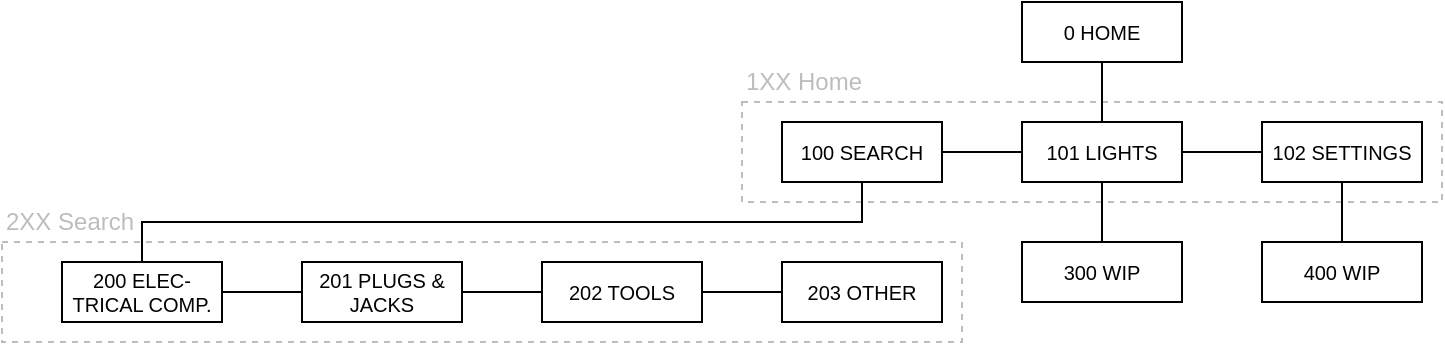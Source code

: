 <mxfile version="23.1.1" type="device">
  <diagram name="Pagina-1" id="6W-_9eCsRpdV0mVFciBn">
    <mxGraphModel dx="1327" dy="269" grid="1" gridSize="10" guides="1" tooltips="1" connect="1" arrows="1" fold="1" page="1" pageScale="1" pageWidth="827" pageHeight="1169" math="0" shadow="0">
      <root>
        <mxCell id="0" />
        <mxCell id="1" parent="0" />
        <mxCell id="uxlzwcyzxrWFDI_gasGH-12" value="" style="rounded=0;whiteSpace=wrap;html=1;fillColor=none;dashed=1;strokeColor=#BDBDBD;" vertex="1" parent="1">
          <mxGeometry x="240" y="110" width="350" height="50" as="geometry" />
        </mxCell>
        <mxCell id="uxlzwcyzxrWFDI_gasGH-1" value="0 HOME" style="rounded=0;whiteSpace=wrap;html=1;fontSize=10;" vertex="1" parent="1">
          <mxGeometry x="380" y="60" width="80" height="30" as="geometry" />
        </mxCell>
        <mxCell id="uxlzwcyzxrWFDI_gasGH-3" value="100 SEARCH" style="rounded=0;whiteSpace=wrap;html=1;fontSize=10;" vertex="1" parent="1">
          <mxGeometry x="260" y="120" width="80" height="30" as="geometry" />
        </mxCell>
        <mxCell id="uxlzwcyzxrWFDI_gasGH-9" value="102 SETTINGS" style="rounded=0;whiteSpace=wrap;html=1;fontSize=10;" vertex="1" parent="1">
          <mxGeometry x="500" y="120" width="80" height="30" as="geometry" />
        </mxCell>
        <mxCell id="uxlzwcyzxrWFDI_gasGH-10" value="" style="endArrow=none;html=1;rounded=0;entryX=0.5;entryY=1;entryDx=0;entryDy=0;exitX=0.5;exitY=0;exitDx=0;exitDy=0;" edge="1" parent="1" source="uxlzwcyzxrWFDI_gasGH-7" target="uxlzwcyzxrWFDI_gasGH-1">
          <mxGeometry width="50" height="50" relative="1" as="geometry">
            <mxPoint x="430" y="130" as="sourcePoint" />
            <mxPoint x="480" y="80" as="targetPoint" />
          </mxGeometry>
        </mxCell>
        <mxCell id="uxlzwcyzxrWFDI_gasGH-11" value="" style="endArrow=none;html=1;rounded=0;exitX=1;exitY=0.5;exitDx=0;exitDy=0;entryX=0;entryY=0.5;entryDx=0;entryDy=0;" edge="1" parent="1" source="uxlzwcyzxrWFDI_gasGH-3" target="uxlzwcyzxrWFDI_gasGH-9">
          <mxGeometry width="50" height="50" relative="1" as="geometry">
            <mxPoint x="430" y="130" as="sourcePoint" />
            <mxPoint x="480" y="80" as="targetPoint" />
          </mxGeometry>
        </mxCell>
        <mxCell id="uxlzwcyzxrWFDI_gasGH-7" value="101 LIGHTS" style="rounded=0;whiteSpace=wrap;html=1;fontSize=10;" vertex="1" parent="1">
          <mxGeometry x="380" y="120" width="80" height="30" as="geometry" />
        </mxCell>
        <mxCell id="uxlzwcyzxrWFDI_gasGH-13" value="1XX Home" style="text;html=1;strokeColor=none;fillColor=none;align=left;verticalAlign=middle;whiteSpace=wrap;rounded=0;fontColor=#BDBDBD;" vertex="1" parent="1">
          <mxGeometry x="240" y="90" width="70" height="20" as="geometry" />
        </mxCell>
        <mxCell id="uxlzwcyzxrWFDI_gasGH-19" value="200 ELEC-TRICAL COMP." style="rounded=0;whiteSpace=wrap;html=1;fontSize=10;" vertex="1" parent="1">
          <mxGeometry x="-100" y="190" width="80" height="30" as="geometry" />
        </mxCell>
        <mxCell id="uxlzwcyzxrWFDI_gasGH-23" value="203 OTHER" style="rounded=0;whiteSpace=wrap;html=1;fontSize=10;" vertex="1" parent="1">
          <mxGeometry x="260" y="190" width="80" height="30" as="geometry" />
        </mxCell>
        <mxCell id="uxlzwcyzxrWFDI_gasGH-25" value="" style="endArrow=none;html=1;rounded=0;exitX=1;exitY=0.5;exitDx=0;exitDy=0;entryX=0;entryY=0.5;entryDx=0;entryDy=0;" edge="1" parent="1" source="uxlzwcyzxrWFDI_gasGH-19" target="uxlzwcyzxrWFDI_gasGH-23">
          <mxGeometry width="50" height="50" relative="1" as="geometry">
            <mxPoint x="120" y="190" as="sourcePoint" />
            <mxPoint x="170" y="140" as="targetPoint" />
          </mxGeometry>
        </mxCell>
        <mxCell id="uxlzwcyzxrWFDI_gasGH-20" value="201 PLUGS &amp;amp; JACKS" style="rounded=0;whiteSpace=wrap;html=1;fontSize=10;" vertex="1" parent="1">
          <mxGeometry x="20" y="190" width="80" height="30" as="geometry" />
        </mxCell>
        <mxCell id="uxlzwcyzxrWFDI_gasGH-21" value="202 TOOLS" style="rounded=0;whiteSpace=wrap;html=1;fontSize=10;" vertex="1" parent="1">
          <mxGeometry x="140" y="190" width="80" height="30" as="geometry" />
        </mxCell>
        <mxCell id="uxlzwcyzxrWFDI_gasGH-26" value="" style="endArrow=none;html=1;rounded=0;entryX=0.5;entryY=1;entryDx=0;entryDy=0;exitX=0.5;exitY=0;exitDx=0;exitDy=0;" edge="1" parent="1" source="uxlzwcyzxrWFDI_gasGH-19" target="uxlzwcyzxrWFDI_gasGH-3">
          <mxGeometry width="50" height="50" relative="1" as="geometry">
            <mxPoint x="-60" y="170" as="sourcePoint" />
            <mxPoint x="260" y="110" as="targetPoint" />
            <Array as="points">
              <mxPoint x="-60" y="170" />
              <mxPoint x="300" y="170" />
            </Array>
          </mxGeometry>
        </mxCell>
        <mxCell id="uxlzwcyzxrWFDI_gasGH-27" value="300 WIP" style="rounded=0;whiteSpace=wrap;html=1;fontSize=10;" vertex="1" parent="1">
          <mxGeometry x="380" y="180" width="80" height="30" as="geometry" />
        </mxCell>
        <mxCell id="uxlzwcyzxrWFDI_gasGH-29" value="" style="endArrow=none;html=1;rounded=0;exitX=0.5;exitY=1;exitDx=0;exitDy=0;entryX=0.5;entryY=0;entryDx=0;entryDy=0;" edge="1" parent="1" source="uxlzwcyzxrWFDI_gasGH-7" target="uxlzwcyzxrWFDI_gasGH-27">
          <mxGeometry width="50" height="50" relative="1" as="geometry">
            <mxPoint x="380" y="170" as="sourcePoint" />
            <mxPoint x="430" y="120" as="targetPoint" />
          </mxGeometry>
        </mxCell>
        <mxCell id="uxlzwcyzxrWFDI_gasGH-30" value="400 WIP" style="rounded=0;whiteSpace=wrap;html=1;fontSize=10;" vertex="1" parent="1">
          <mxGeometry x="500" y="180" width="80" height="30" as="geometry" />
        </mxCell>
        <mxCell id="uxlzwcyzxrWFDI_gasGH-31" value="" style="endArrow=none;html=1;rounded=0;exitX=0.5;exitY=1;exitDx=0;exitDy=0;entryX=0.5;entryY=0;entryDx=0;entryDy=0;" edge="1" parent="1" source="uxlzwcyzxrWFDI_gasGH-9" target="uxlzwcyzxrWFDI_gasGH-30">
          <mxGeometry width="50" height="50" relative="1" as="geometry">
            <mxPoint x="460" y="170" as="sourcePoint" />
            <mxPoint x="510" y="120" as="targetPoint" />
          </mxGeometry>
        </mxCell>
        <mxCell id="uxlzwcyzxrWFDI_gasGH-32" value="" style="rounded=0;whiteSpace=wrap;html=1;fillColor=none;dashed=1;strokeColor=#BDBDBD;" vertex="1" parent="1">
          <mxGeometry x="-130" y="180" width="480" height="50" as="geometry" />
        </mxCell>
        <mxCell id="uxlzwcyzxrWFDI_gasGH-33" value="2XX Search" style="text;html=1;strokeColor=none;fillColor=none;align=left;verticalAlign=middle;whiteSpace=wrap;rounded=0;fontColor=#BDBDBD;" vertex="1" parent="1">
          <mxGeometry x="-130" y="160" width="70" height="20" as="geometry" />
        </mxCell>
      </root>
    </mxGraphModel>
  </diagram>
</mxfile>
